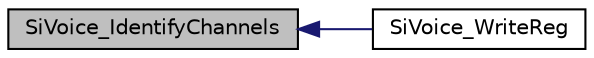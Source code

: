 digraph "SiVoice_IdentifyChannels"
{
  edge [fontname="Helvetica",fontsize="10",labelfontname="Helvetica",labelfontsize="10"];
  node [fontname="Helvetica",fontsize="10",shape=record];
  rankdir="LR";
  Node1 [label="SiVoice_IdentifyChannels",height=0.2,width=0.4,color="black", fillcolor="grey75", style="filled", fontcolor="black"];
  Node1 -> Node2 [dir="back",color="midnightblue",fontsize="10",style="solid",fontname="Helvetica"];
  Node2 [label="SiVoice_WriteReg",height=0.2,width=0.4,color="black", fillcolor="white", style="filled",URL="$group___s_i_v_o_i_c_e___d_e_b_u_g.html#gafb44f48ad0691a23837bd2921f831a27",tooltip="This function allows access to SPI write register function pointer from interface. "];
}
